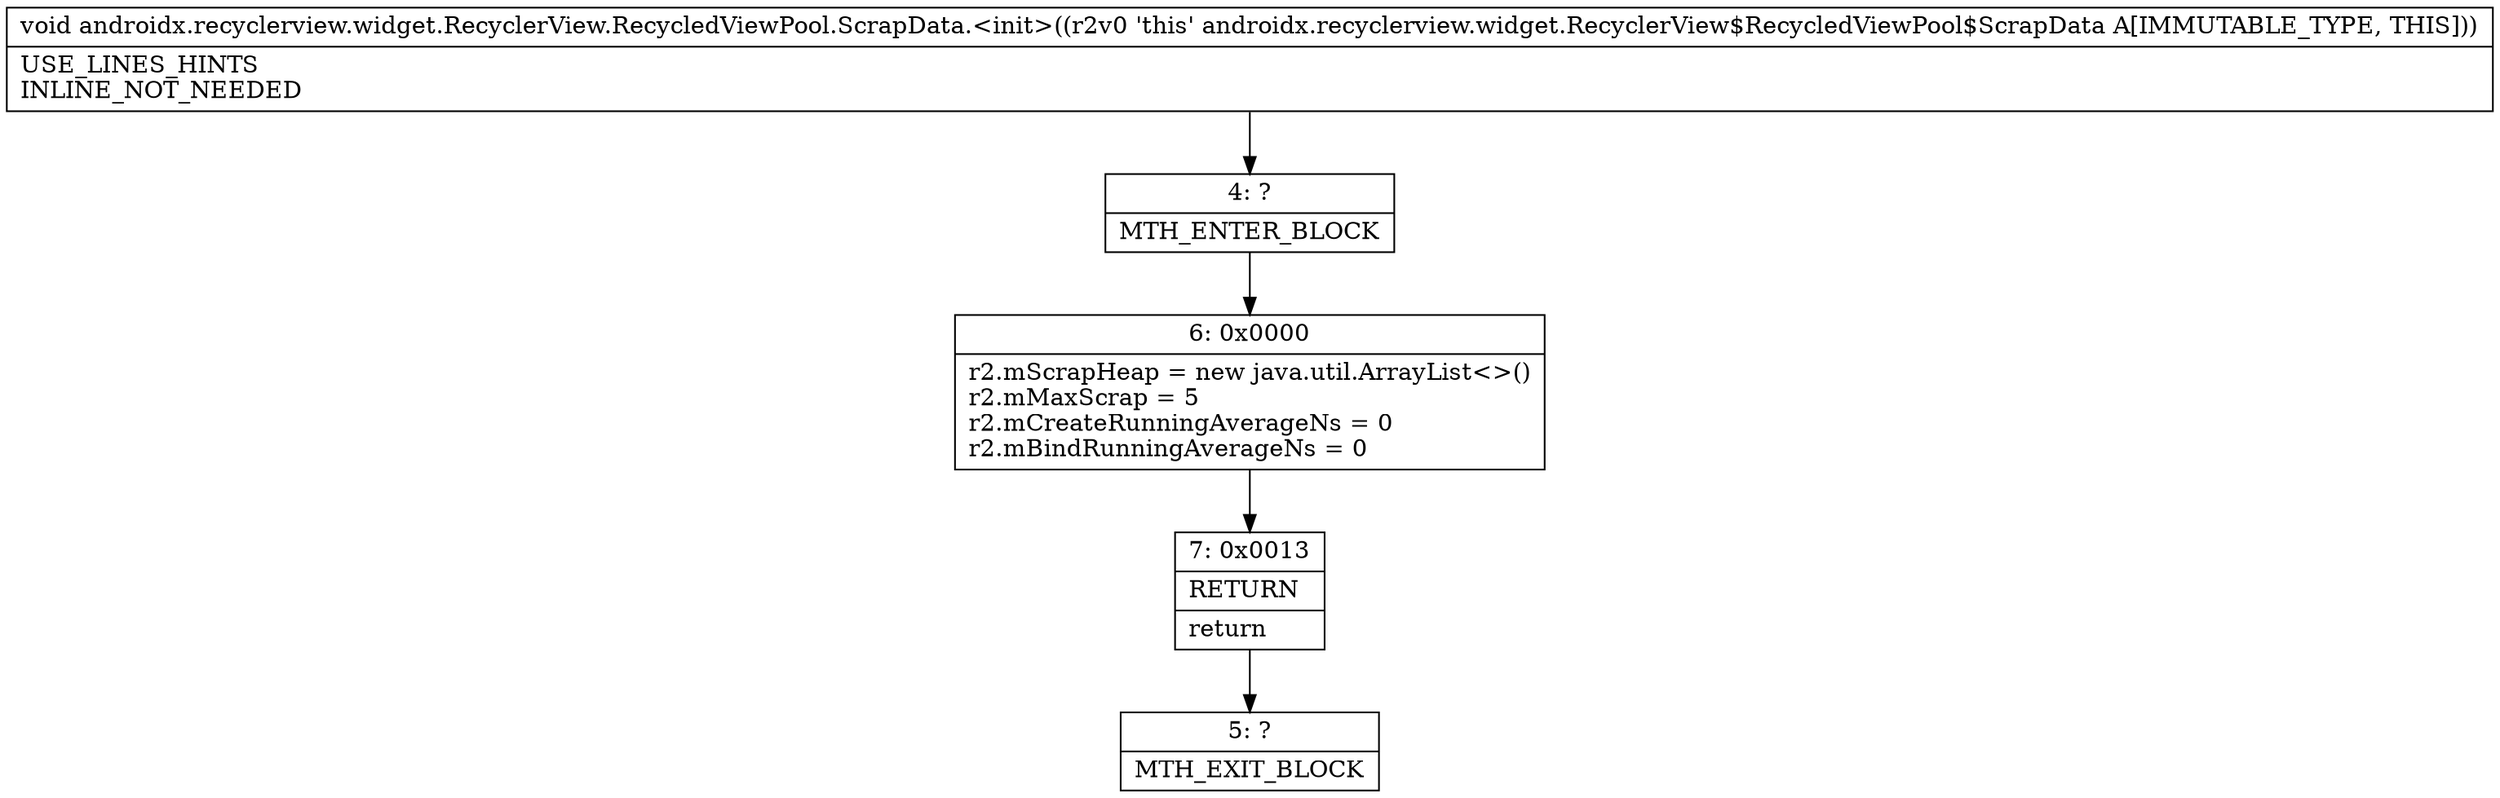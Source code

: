 digraph "CFG forandroidx.recyclerview.widget.RecyclerView.RecycledViewPool.ScrapData.\<init\>()V" {
Node_4 [shape=record,label="{4\:\ ?|MTH_ENTER_BLOCK\l}"];
Node_6 [shape=record,label="{6\:\ 0x0000|r2.mScrapHeap = new java.util.ArrayList\<\>()\lr2.mMaxScrap = 5\lr2.mCreateRunningAverageNs = 0\lr2.mBindRunningAverageNs = 0\l}"];
Node_7 [shape=record,label="{7\:\ 0x0013|RETURN\l|return\l}"];
Node_5 [shape=record,label="{5\:\ ?|MTH_EXIT_BLOCK\l}"];
MethodNode[shape=record,label="{void androidx.recyclerview.widget.RecyclerView.RecycledViewPool.ScrapData.\<init\>((r2v0 'this' androidx.recyclerview.widget.RecyclerView$RecycledViewPool$ScrapData A[IMMUTABLE_TYPE, THIS]))  | USE_LINES_HINTS\lINLINE_NOT_NEEDED\l}"];
MethodNode -> Node_4;Node_4 -> Node_6;
Node_6 -> Node_7;
Node_7 -> Node_5;
}

